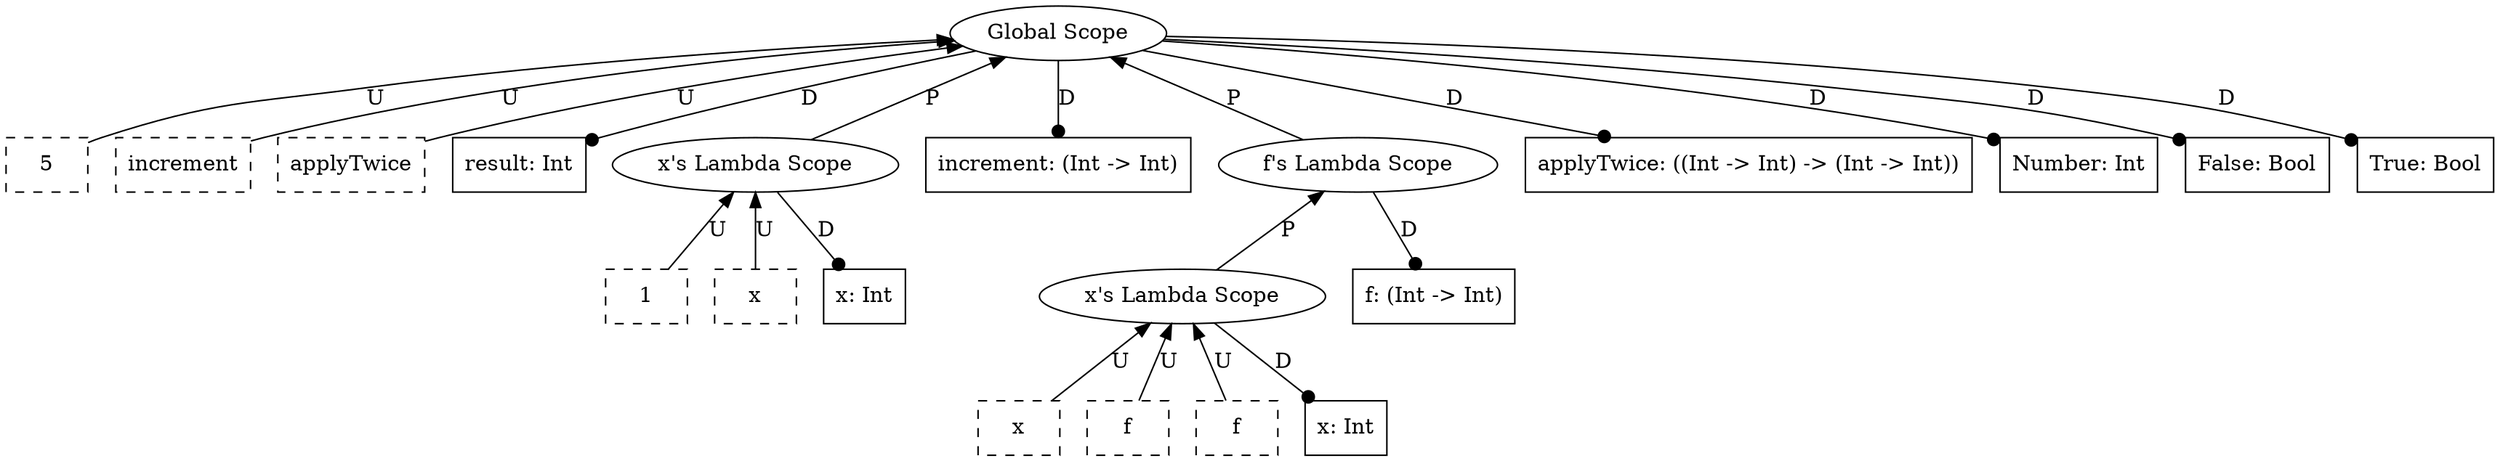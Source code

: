 graph {
    20 [label=5
       ,shape=box
       ,style=dashed];
    19 [label=increment
       ,shape=box
       ,style=dashed];
    18 [label=applyTwice
       ,shape=box
       ,style=dashed];
    17 [label="result: Int"
       ,shape=box];
    16 [label=1
       ,shape=box
       ,style=dashed];
    15 [label=x
       ,shape=box
       ,style=dashed];
    14 [label="x: Int",shape=box];
    13 [label="x's Lambda Scope"
       ,shape=ellipse];
    12 [label="increment: (Int -> Int)"
       ,shape=box];
    11 [label=x
       ,shape=box
       ,style=dashed];
    10 [label=f
       ,shape=box
       ,style=dashed];
    9 [label=f
      ,shape=box
      ,style=dashed];
    8 [label="x: Int",shape=box];
    7 [label="x's Lambda Scope"
      ,shape=ellipse];
    6 [label="f: (Int -> Int)"
      ,shape=box];
    5 [label="f's Lambda Scope"
      ,shape=ellipse];
    4 [label="applyTwice: ((Int -> Int) -> (Int -> Int))"
      ,shape=box];
    3 [label="Number: Int"
      ,shape=box];
    2 [label="False: Bool"
      ,shape=box];
    1 [label="True: Bool"
      ,shape=box];
    0 [label="Global Scope"
      ,shape=ellipse];
    0 -- 20 [label=U,dir=back];
    0 -- 19 [label=U,dir=back];
    0 -- 18 [label=U,dir=back];
    0 -- 17 [label=D
            ,dir=forward
            ,arrowhead=dot];
    13 -- 16 [label=U,dir=back];
    13 -- 15 [label=U,dir=back];
    13 -- 14 [label=D
             ,dir=forward
             ,arrowhead=dot];
    0 -- 13 [label=P,dir=back];
    0 -- 12 [label=D
            ,dir=forward
            ,arrowhead=dot];
    7 -- 11 [label=U,dir=back];
    7 -- 10 [label=U,dir=back];
    7 -- 9 [label=U,dir=back];
    7 -- 8 [label=D
           ,dir=forward
           ,arrowhead=dot];
    5 -- 7 [label=P,dir=back];
    5 -- 6 [label=D
           ,dir=forward
           ,arrowhead=dot];
    0 -- 5 [label=P,dir=back];
    0 -- 4 [label=D
           ,dir=forward
           ,arrowhead=dot];
    0 -- 3 [label=D
           ,dir=forward
           ,arrowhead=dot];
    0 -- 2 [label=D
           ,dir=forward
           ,arrowhead=dot];
    0 -- 1 [label=D
           ,dir=forward
           ,arrowhead=dot];
}
